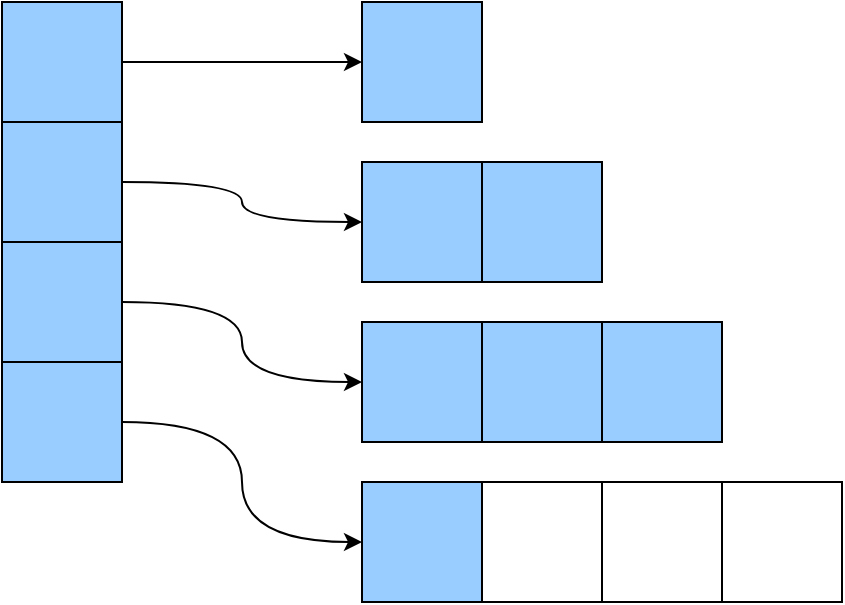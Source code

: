 <mxfile version="20.8.4" type="device"><diagram id="-7oHc_d8tv8FBuzgEi4-" name="Page-1"><mxGraphModel dx="1434" dy="680" grid="1" gridSize="10" guides="1" tooltips="1" connect="1" arrows="1" fold="1" page="1" pageScale="1" pageWidth="850" pageHeight="1100" math="0" shadow="0"><root><mxCell id="0"/><mxCell id="1" parent="0"/><mxCell id="IIdUTT6OLMqPnKQQ0OWQ-7" style="edgeStyle=orthogonalEdgeStyle;rounded=0;orthogonalLoop=1;jettySize=auto;html=1;exitX=1;exitY=0.5;exitDx=0;exitDy=0;entryX=0;entryY=0.5;entryDx=0;entryDy=0;curved=1;" edge="1" parent="1" source="34mqL4myBIgFlI591UF_-1" target="34mqL4myBIgFlI591UF_-8"><mxGeometry relative="1" as="geometry"/></mxCell><mxCell id="34mqL4myBIgFlI591UF_-1" value="" style="whiteSpace=wrap;html=1;aspect=fixed;fillColor=#99CCFF;" parent="1" vertex="1"><mxGeometry x="40" y="40" width="60" height="60" as="geometry"/></mxCell><mxCell id="IIdUTT6OLMqPnKQQ0OWQ-8" style="edgeStyle=orthogonalEdgeStyle;rounded=0;orthogonalLoop=1;jettySize=auto;html=1;exitX=1;exitY=0.5;exitDx=0;exitDy=0;entryX=0;entryY=0.5;entryDx=0;entryDy=0;curved=1;" edge="1" parent="1" source="34mqL4myBIgFlI591UF_-7" target="34mqL4myBIgFlI591UF_-11"><mxGeometry relative="1" as="geometry"/></mxCell><mxCell id="34mqL4myBIgFlI591UF_-7" value="" style="whiteSpace=wrap;html=1;aspect=fixed;fillColor=#99CCFF;" parent="1" vertex="1"><mxGeometry x="40" y="100" width="60" height="60" as="geometry"/></mxCell><mxCell id="34mqL4myBIgFlI591UF_-8" value="" style="whiteSpace=wrap;html=1;aspect=fixed;fillColor=#99CCFF;" parent="1" vertex="1"><mxGeometry x="220" y="40" width="60" height="60" as="geometry"/></mxCell><mxCell id="34mqL4myBIgFlI591UF_-9" value="" style="whiteSpace=wrap;html=1;aspect=fixed;fillColor=#99CCFF;" parent="1" vertex="1"><mxGeometry x="220" y="200" width="60" height="60" as="geometry"/></mxCell><mxCell id="34mqL4myBIgFlI591UF_-10" value="" style="whiteSpace=wrap;html=1;aspect=fixed;fillColor=#99CCFF;" parent="1" vertex="1"><mxGeometry x="280" y="120" width="60" height="60" as="geometry"/></mxCell><mxCell id="34mqL4myBIgFlI591UF_-11" value="" style="whiteSpace=wrap;html=1;aspect=fixed;fillColor=#99CCFF;" parent="1" vertex="1"><mxGeometry x="220" y="120" width="60" height="60" as="geometry"/></mxCell><mxCell id="34mqL4myBIgFlI591UF_-12" value="" style="whiteSpace=wrap;html=1;aspect=fixed;fillColor=#99CCFF;" parent="1" vertex="1"><mxGeometry x="280" y="200" width="60" height="60" as="geometry"/></mxCell><mxCell id="34mqL4myBIgFlI591UF_-15" value="" style="whiteSpace=wrap;html=1;aspect=fixed;fillColor=#99CCFF;" parent="1" vertex="1"><mxGeometry x="340" y="200" width="60" height="60" as="geometry"/></mxCell><mxCell id="IIdUTT6OLMqPnKQQ0OWQ-10" style="edgeStyle=orthogonalEdgeStyle;rounded=0;orthogonalLoop=1;jettySize=auto;html=1;exitX=1;exitY=0.5;exitDx=0;exitDy=0;entryX=0;entryY=0.5;entryDx=0;entryDy=0;curved=1;" edge="1" parent="1" source="IIdUTT6OLMqPnKQQ0OWQ-1" target="IIdUTT6OLMqPnKQQ0OWQ-3"><mxGeometry relative="1" as="geometry"/></mxCell><mxCell id="IIdUTT6OLMqPnKQQ0OWQ-1" value="" style="whiteSpace=wrap;html=1;aspect=fixed;fillColor=#99CCFF;" vertex="1" parent="1"><mxGeometry x="40" y="220" width="60" height="60" as="geometry"/></mxCell><mxCell id="IIdUTT6OLMqPnKQQ0OWQ-9" style="edgeStyle=orthogonalEdgeStyle;rounded=0;orthogonalLoop=1;jettySize=auto;html=1;exitX=1;exitY=0.5;exitDx=0;exitDy=0;entryX=0;entryY=0.5;entryDx=0;entryDy=0;curved=1;" edge="1" parent="1" source="IIdUTT6OLMqPnKQQ0OWQ-2" target="34mqL4myBIgFlI591UF_-9"><mxGeometry relative="1" as="geometry"/></mxCell><mxCell id="IIdUTT6OLMqPnKQQ0OWQ-2" value="" style="whiteSpace=wrap;html=1;aspect=fixed;fillColor=#99CCFF;" vertex="1" parent="1"><mxGeometry x="40" y="160" width="60" height="60" as="geometry"/></mxCell><mxCell id="IIdUTT6OLMqPnKQQ0OWQ-3" value="" style="whiteSpace=wrap;html=1;aspect=fixed;fillColor=#99CCFF;" vertex="1" parent="1"><mxGeometry x="220" y="280" width="60" height="60" as="geometry"/></mxCell><mxCell id="IIdUTT6OLMqPnKQQ0OWQ-4" value="" style="whiteSpace=wrap;html=1;aspect=fixed;fillColor=#FFFFFF;" vertex="1" parent="1"><mxGeometry x="280" y="280" width="60" height="60" as="geometry"/></mxCell><mxCell id="IIdUTT6OLMqPnKQQ0OWQ-5" value="" style="whiteSpace=wrap;html=1;aspect=fixed;fillColor=#FFFFFF;" vertex="1" parent="1"><mxGeometry x="340" y="280" width="60" height="60" as="geometry"/></mxCell><mxCell id="IIdUTT6OLMqPnKQQ0OWQ-6" value="" style="whiteSpace=wrap;html=1;aspect=fixed;fillColor=#FFFFFF;" vertex="1" parent="1"><mxGeometry x="400" y="280" width="60" height="60" as="geometry"/></mxCell></root></mxGraphModel></diagram></mxfile>